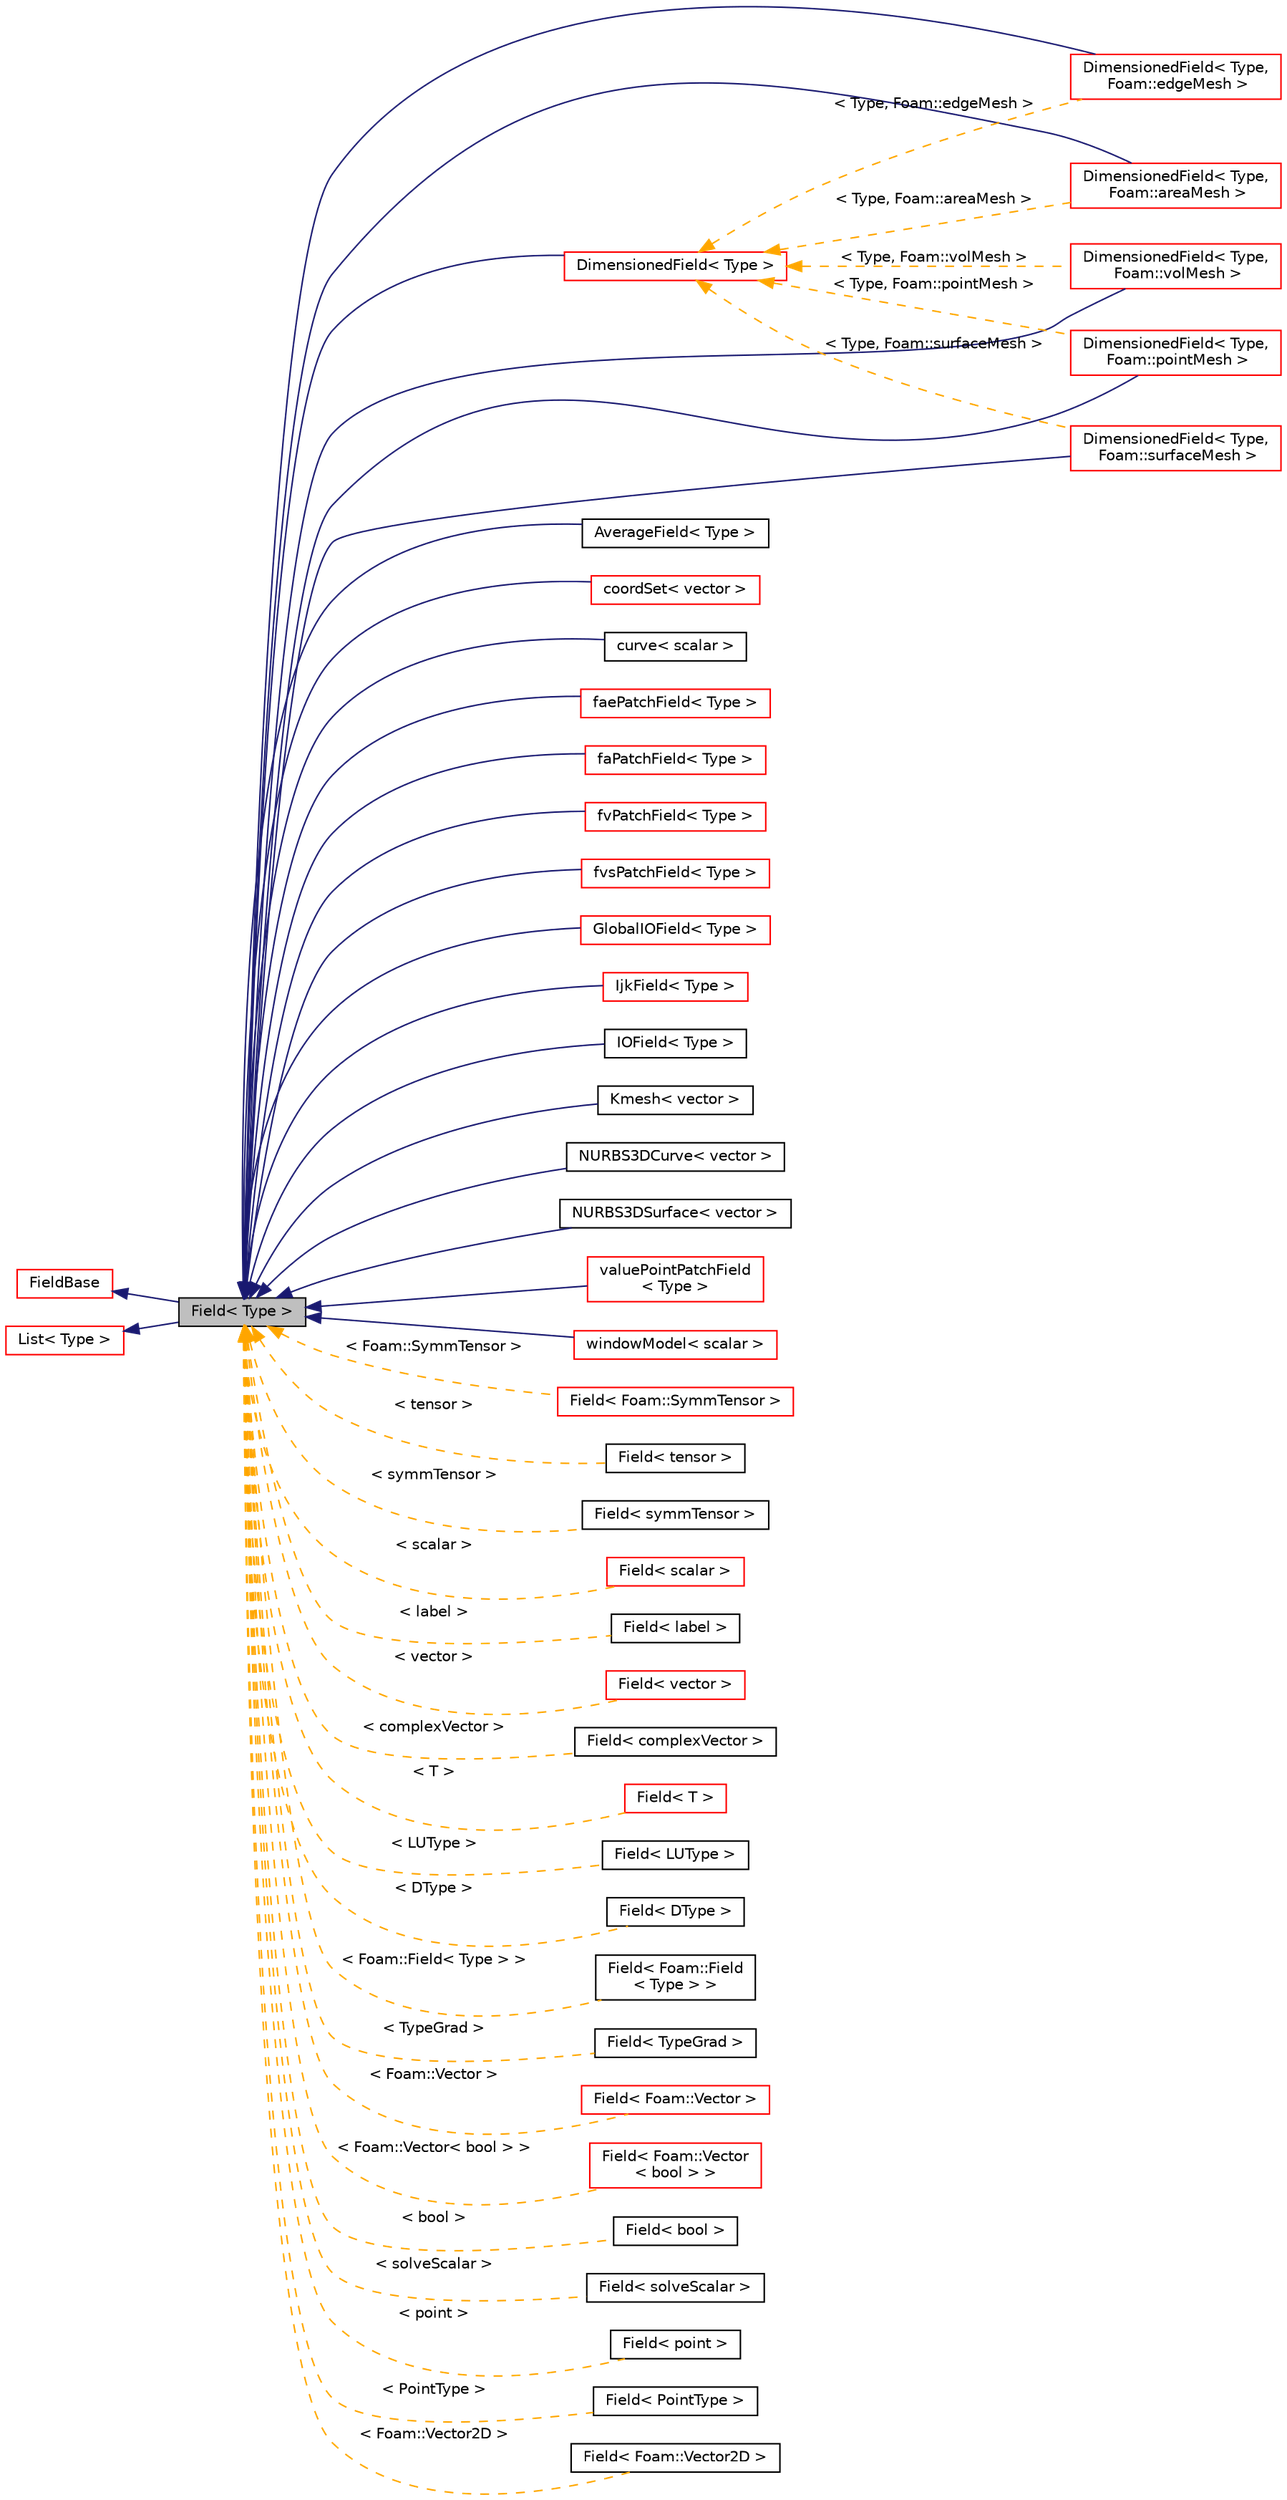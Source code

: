 digraph "Field&lt; Type &gt;"
{
  bgcolor="transparent";
  edge [fontname="Helvetica",fontsize="10",labelfontname="Helvetica",labelfontsize="10"];
  node [fontname="Helvetica",fontsize="10",shape=record];
  rankdir="LR";
  Node1 [label="Field\< Type \>",height=0.2,width=0.4,color="black", fillcolor="grey75", style="filled" fontcolor="black"];
  Node2 -> Node1 [dir="back",color="midnightblue",fontsize="10",style="solid",fontname="Helvetica"];
  Node2 [label="FieldBase",height=0.2,width=0.4,color="red",URL="$classFoam_1_1FieldBase.html",tooltip="Template invariant parts for Field. "];
  Node3 -> Node1 [dir="back",color="midnightblue",fontsize="10",style="solid",fontname="Helvetica"];
  Node3 [label="List\< Type \>",height=0.2,width=0.4,color="red",URL="$classFoam_1_1List.html"];
  Node1 -> Node4 [dir="back",color="midnightblue",fontsize="10",style="solid",fontname="Helvetica"];
  Node4 [label="DimensionedField\< Type,\l Foam::areaMesh \>",height=0.2,width=0.4,color="red",URL="$classFoam_1_1DimensionedField.html"];
  Node1 -> Node5 [dir="back",color="midnightblue",fontsize="10",style="solid",fontname="Helvetica"];
  Node5 [label="DimensionedField\< Type,\l Foam::edgeMesh \>",height=0.2,width=0.4,color="red",URL="$classFoam_1_1DimensionedField.html"];
  Node1 -> Node6 [dir="back",color="midnightblue",fontsize="10",style="solid",fontname="Helvetica"];
  Node6 [label="DimensionedField\< Type,\l Foam::pointMesh \>",height=0.2,width=0.4,color="red",URL="$classFoam_1_1DimensionedField.html"];
  Node1 -> Node7 [dir="back",color="midnightblue",fontsize="10",style="solid",fontname="Helvetica"];
  Node7 [label="DimensionedField\< Type,\l Foam::surfaceMesh \>",height=0.2,width=0.4,color="red",URL="$classFoam_1_1DimensionedField.html"];
  Node1 -> Node8 [dir="back",color="midnightblue",fontsize="10",style="solid",fontname="Helvetica"];
  Node8 [label="DimensionedField\< Type,\l Foam::volMesh \>",height=0.2,width=0.4,color="red",URL="$classFoam_1_1DimensionedField.html"];
  Node1 -> Node9 [dir="back",color="midnightblue",fontsize="10",style="solid",fontname="Helvetica"];
  Node9 [label="AverageField\< Type \>",height=0.2,width=0.4,color="black",URL="$classFoam_1_1AverageField.html",tooltip="A primitive field with a separate average value. "];
  Node1 -> Node10 [dir="back",color="midnightblue",fontsize="10",style="solid",fontname="Helvetica"];
  Node10 [label="coordSet\< vector \>",height=0.2,width=0.4,color="red",URL="$classFoam_1_1coordSet.html",tooltip="Holds list of sampling positions. "];
  Node1 -> Node11 [dir="back",color="midnightblue",fontsize="10",style="solid",fontname="Helvetica"];
  Node11 [label="curve\< scalar \>",height=0.2,width=0.4,color="black",URL="$classFoam_1_1curve.html",tooltip="A single curve in a graph. "];
  Node1 -> Node12 [dir="back",color="midnightblue",fontsize="10",style="solid",fontname="Helvetica"];
  Node12 [label="DimensionedField\< Type \>",height=0.2,width=0.4,color="red",URL="$classFoam_1_1DimensionedField.html",tooltip="Field with dimensions and associated with geometry type GeoMesh which is used to size the field and a..."];
  Node12 -> Node5 [dir="back",color="orange",fontsize="10",style="dashed",label=" \< Type, Foam::edgeMesh \>" ,fontname="Helvetica"];
  Node12 -> Node7 [dir="back",color="orange",fontsize="10",style="dashed",label=" \< Type, Foam::surfaceMesh \>" ,fontname="Helvetica"];
  Node12 -> Node8 [dir="back",color="orange",fontsize="10",style="dashed",label=" \< Type, Foam::volMesh \>" ,fontname="Helvetica"];
  Node12 -> Node4 [dir="back",color="orange",fontsize="10",style="dashed",label=" \< Type, Foam::areaMesh \>" ,fontname="Helvetica"];
  Node12 -> Node6 [dir="back",color="orange",fontsize="10",style="dashed",label=" \< Type, Foam::pointMesh \>" ,fontname="Helvetica"];
  Node1 -> Node13 [dir="back",color="midnightblue",fontsize="10",style="solid",fontname="Helvetica"];
  Node13 [label="faePatchField\< Type \>",height=0.2,width=0.4,color="red",URL="$classFoam_1_1faePatchField.html",tooltip="faePatchField&lt;Type&gt; abstract base class. This class gives a fat-interface to all derived classes cove..."];
  Node1 -> Node14 [dir="back",color="midnightblue",fontsize="10",style="solid",fontname="Helvetica"];
  Node14 [label="faPatchField\< Type \>",height=0.2,width=0.4,color="red",URL="$classFoam_1_1faPatchField.html",tooltip="faPatchField&lt;Type&gt; abstract base class. This class gives a fat-interface to all derived classes cover..."];
  Node1 -> Node15 [dir="back",color="midnightblue",fontsize="10",style="solid",fontname="Helvetica"];
  Node15 [label="fvPatchField\< Type \>",height=0.2,width=0.4,color="red",URL="$classFoam_1_1fvPatchField.html",tooltip="Abstract base class with a fat-interface to all derived classes covering all possible ways in which t..."];
  Node1 -> Node16 [dir="back",color="midnightblue",fontsize="10",style="solid",fontname="Helvetica"];
  Node16 [label="fvsPatchField\< Type \>",height=0.2,width=0.4,color="red",URL="$classFoam_1_1fvsPatchField.html",tooltip="An abstract base class with a fat-interface to all derived classes covering all possible ways in whic..."];
  Node1 -> Node17 [dir="back",color="midnightblue",fontsize="10",style="solid",fontname="Helvetica"];
  Node17 [label="GlobalIOField\< Type \>",height=0.2,width=0.4,color="red",URL="$classFoam_1_1GlobalIOField.html",tooltip="IOField with global data (so optionally read from master) "];
  Node1 -> Node18 [dir="back",color="midnightblue",fontsize="10",style="solid",fontname="Helvetica"];
  Node18 [label="IjkField\< Type \>",height=0.2,width=0.4,color="red",URL="$classFoam_1_1IjkField.html",tooltip="Generic templated field type with i-j-k addressing. "];
  Node1 -> Node19 [dir="back",color="midnightblue",fontsize="10",style="solid",fontname="Helvetica"];
  Node19 [label="IOField\< Type \>",height=0.2,width=0.4,color="black",URL="$classFoam_1_1IOField.html",tooltip="A primitive field of type &lt;T&gt; with automated input and output. "];
  Node1 -> Node20 [dir="back",color="midnightblue",fontsize="10",style="solid",fontname="Helvetica"];
  Node20 [label="Kmesh\< vector \>",height=0.2,width=0.4,color="black",URL="$classFoam_1_1Kmesh.html",tooltip="Calculate the wavenumber vector field corresponding to the space vector field of a finite volume mesh..."];
  Node1 -> Node21 [dir="back",color="midnightblue",fontsize="10",style="solid",fontname="Helvetica"];
  Node21 [label="NURBS3DCurve\< vector \>",height=0.2,width=0.4,color="black",URL="$classFoam_1_1NURBS3DCurve.html",tooltip="A NURBS 3D curve. "];
  Node1 -> Node22 [dir="back",color="midnightblue",fontsize="10",style="solid",fontname="Helvetica"];
  Node22 [label="NURBS3DSurface\< vector \>",height=0.2,width=0.4,color="black",URL="$classFoam_1_1NURBS3DSurface.html",tooltip="A NURBS 3D surface. "];
  Node1 -> Node23 [dir="back",color="midnightblue",fontsize="10",style="solid",fontname="Helvetica"];
  Node23 [label="valuePointPatchField\l\< Type \>",height=0.2,width=0.4,color="red",URL="$classFoam_1_1valuePointPatchField.html",tooltip="Foam::valuePointPatchField. "];
  Node1 -> Node24 [dir="back",color="midnightblue",fontsize="10",style="solid",fontname="Helvetica"];
  Node24 [label="windowModel\< scalar \>",height=0.2,width=0.4,color="red",URL="$classFoam_1_1windowModel.html",tooltip="Base class for windowing models. "];
  Node1 -> Node25 [dir="back",color="orange",fontsize="10",style="dashed",label=" \< Foam::SymmTensor \>" ,fontname="Helvetica"];
  Node25 [label="Field\< Foam::SymmTensor \>",height=0.2,width=0.4,color="red",URL="$classFoam_1_1Field.html"];
  Node1 -> Node26 [dir="back",color="orange",fontsize="10",style="dashed",label=" \< tensor \>" ,fontname="Helvetica"];
  Node26 [label="Field\< tensor \>",height=0.2,width=0.4,color="black",URL="$classFoam_1_1Field.html"];
  Node1 -> Node27 [dir="back",color="orange",fontsize="10",style="dashed",label=" \< symmTensor \>" ,fontname="Helvetica"];
  Node27 [label="Field\< symmTensor \>",height=0.2,width=0.4,color="black",URL="$classFoam_1_1Field.html"];
  Node1 -> Node28 [dir="back",color="orange",fontsize="10",style="dashed",label=" \< scalar \>" ,fontname="Helvetica"];
  Node28 [label="Field\< scalar \>",height=0.2,width=0.4,color="red",URL="$classFoam_1_1Field.html"];
  Node1 -> Node29 [dir="back",color="orange",fontsize="10",style="dashed",label=" \< label \>" ,fontname="Helvetica"];
  Node29 [label="Field\< label \>",height=0.2,width=0.4,color="black",URL="$classFoam_1_1Field.html"];
  Node1 -> Node30 [dir="back",color="orange",fontsize="10",style="dashed",label=" \< vector \>" ,fontname="Helvetica"];
  Node30 [label="Field\< vector \>",height=0.2,width=0.4,color="red",URL="$classFoam_1_1Field.html"];
  Node1 -> Node31 [dir="back",color="orange",fontsize="10",style="dashed",label=" \< complexVector \>" ,fontname="Helvetica"];
  Node31 [label="Field\< complexVector \>",height=0.2,width=0.4,color="black",URL="$classFoam_1_1Field.html"];
  Node1 -> Node32 [dir="back",color="orange",fontsize="10",style="dashed",label=" \< T \>" ,fontname="Helvetica"];
  Node32 [label="Field\< T \>",height=0.2,width=0.4,color="red",URL="$classFoam_1_1Field.html"];
  Node1 -> Node33 [dir="back",color="orange",fontsize="10",style="dashed",label=" \< LUType \>" ,fontname="Helvetica"];
  Node33 [label="Field\< LUType \>",height=0.2,width=0.4,color="black",URL="$classFoam_1_1Field.html"];
  Node1 -> Node34 [dir="back",color="orange",fontsize="10",style="dashed",label=" \< DType \>" ,fontname="Helvetica"];
  Node34 [label="Field\< DType \>",height=0.2,width=0.4,color="black",URL="$classFoam_1_1Field.html"];
  Node1 -> Node35 [dir="back",color="orange",fontsize="10",style="dashed",label=" \< Foam::Field\< Type \> \>" ,fontname="Helvetica"];
  Node35 [label="Field\< Foam::Field\l\< Type \> \>",height=0.2,width=0.4,color="black",URL="$classFoam_1_1Field.html"];
  Node1 -> Node36 [dir="back",color="orange",fontsize="10",style="dashed",label=" \< TypeGrad \>" ,fontname="Helvetica"];
  Node36 [label="Field\< TypeGrad \>",height=0.2,width=0.4,color="black",URL="$classFoam_1_1Field.html"];
  Node1 -> Node37 [dir="back",color="orange",fontsize="10",style="dashed",label=" \< Foam::Vector \>" ,fontname="Helvetica"];
  Node37 [label="Field\< Foam::Vector \>",height=0.2,width=0.4,color="red",URL="$classFoam_1_1Field.html"];
  Node1 -> Node38 [dir="back",color="orange",fontsize="10",style="dashed",label=" \< Foam::Vector\< bool \> \>" ,fontname="Helvetica"];
  Node38 [label="Field\< Foam::Vector\l\< bool \> \>",height=0.2,width=0.4,color="red",URL="$classFoam_1_1Field.html"];
  Node1 -> Node39 [dir="back",color="orange",fontsize="10",style="dashed",label=" \< bool \>" ,fontname="Helvetica"];
  Node39 [label="Field\< bool \>",height=0.2,width=0.4,color="black",URL="$classFoam_1_1Field.html"];
  Node1 -> Node40 [dir="back",color="orange",fontsize="10",style="dashed",label=" \< solveScalar \>" ,fontname="Helvetica"];
  Node40 [label="Field\< solveScalar \>",height=0.2,width=0.4,color="black",URL="$classFoam_1_1Field.html"];
  Node1 -> Node41 [dir="back",color="orange",fontsize="10",style="dashed",label=" \< point \>" ,fontname="Helvetica"];
  Node41 [label="Field\< point \>",height=0.2,width=0.4,color="black",URL="$classFoam_1_1Field.html"];
  Node1 -> Node42 [dir="back",color="orange",fontsize="10",style="dashed",label=" \< PointType \>" ,fontname="Helvetica"];
  Node42 [label="Field\< PointType \>",height=0.2,width=0.4,color="black",URL="$classFoam_1_1Field.html"];
  Node1 -> Node43 [dir="back",color="orange",fontsize="10",style="dashed",label=" \< Foam::Vector2D \>" ,fontname="Helvetica"];
  Node43 [label="Field\< Foam::Vector2D \>",height=0.2,width=0.4,color="black",URL="$classFoam_1_1Field.html"];
}
